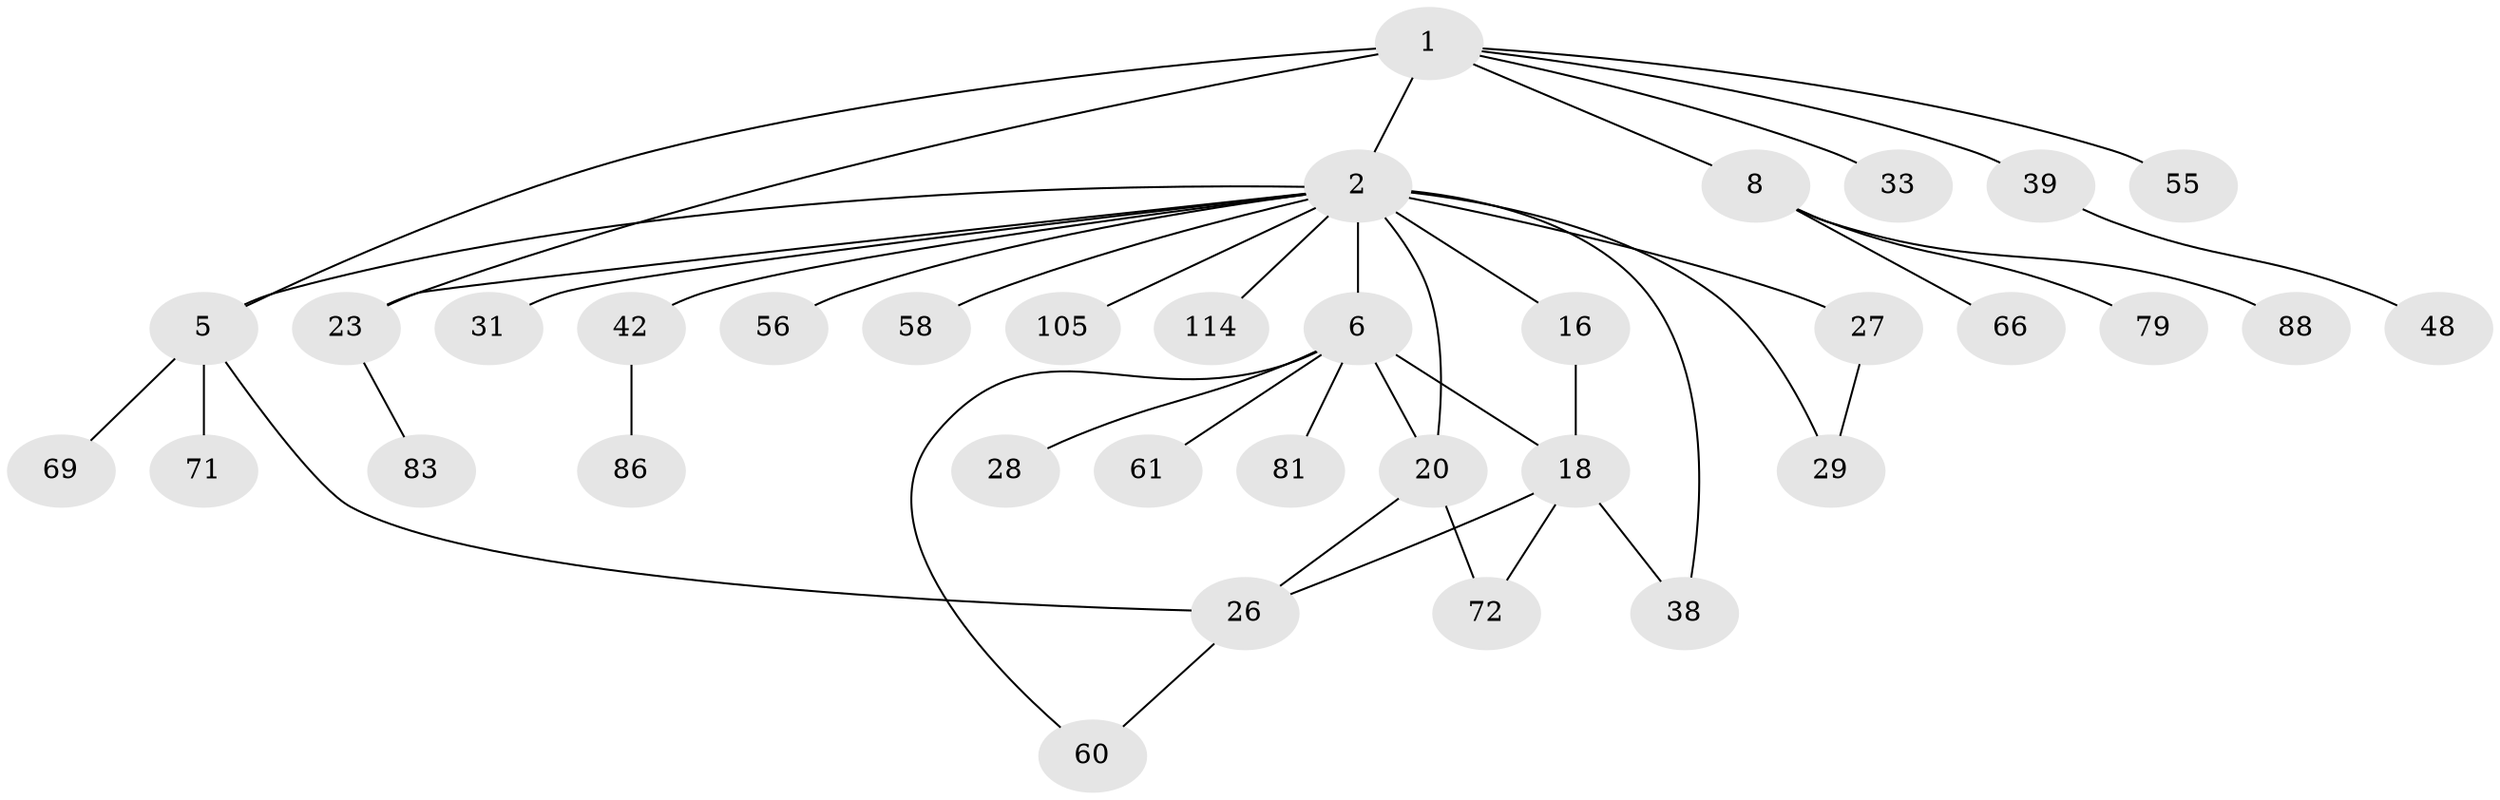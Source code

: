 // original degree distribution, {6: 0.042735042735042736, 10: 0.008547008547008548, 3: 0.13675213675213677, 5: 0.042735042735042736, 4: 0.05128205128205128, 2: 0.36752136752136755, 1: 0.3504273504273504}
// Generated by graph-tools (version 1.1) at 2025/17/03/04/25 18:17:10]
// undirected, 35 vertices, 44 edges
graph export_dot {
graph [start="1"]
  node [color=gray90,style=filled];
  1 [super="+11"];
  2 [super="+4+63+3+47+9+107"];
  5 [super="+19+109"];
  6 [super="+10+43+85+54"];
  8 [super="+21+59+35+12"];
  16 [super="+53"];
  18 [super="+25+22"];
  20 [super="+32+45"];
  23 [super="+30"];
  26 [super="+40"];
  27 [super="+49"];
  28;
  29 [super="+62"];
  31 [super="+37+52"];
  33;
  38 [super="+98"];
  39 [super="+44"];
  42 [super="+82+57"];
  48;
  55;
  56 [super="+90"];
  58;
  60 [super="+67+80"];
  61;
  66;
  69;
  71;
  72;
  79 [super="+91"];
  81 [super="+97"];
  83;
  86;
  88;
  105;
  114;
  1 -- 2 [weight=2];
  1 -- 5;
  1 -- 8;
  1 -- 33;
  1 -- 23;
  1 -- 55;
  1 -- 39;
  2 -- 6 [weight=2];
  2 -- 31;
  2 -- 42 [weight=2];
  2 -- 16;
  2 -- 114;
  2 -- 38 [weight=2];
  2 -- 23;
  2 -- 27;
  2 -- 5;
  2 -- 105;
  2 -- 20;
  2 -- 56;
  2 -- 58;
  2 -- 29;
  5 -- 69;
  5 -- 71 [weight=2];
  5 -- 26;
  6 -- 81;
  6 -- 18 [weight=2];
  6 -- 28;
  6 -- 61;
  6 -- 20;
  6 -- 60;
  8 -- 88;
  8 -- 79;
  8 -- 66;
  16 -- 18;
  18 -- 26;
  18 -- 72;
  18 -- 38;
  20 -- 72;
  20 -- 26;
  23 -- 83;
  26 -- 60;
  27 -- 29;
  39 -- 48;
  42 -- 86;
}

